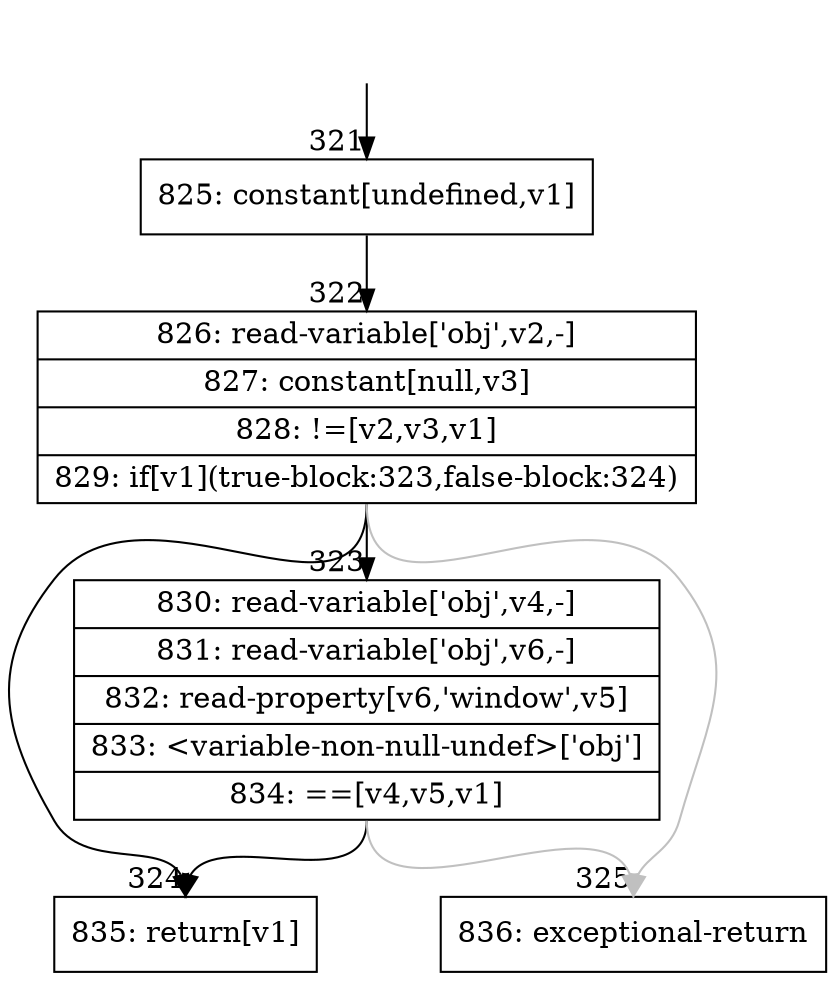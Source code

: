 digraph {
rankdir="TD"
BB_entry26[shape=none,label=""];
BB_entry26 -> BB321 [tailport=s, headport=n, headlabel="    321"]
BB321 [shape=record label="{825: constant[undefined,v1]}" ] 
BB321 -> BB322 [tailport=s, headport=n, headlabel="      322"]
BB322 [shape=record label="{826: read-variable['obj',v2,-]|827: constant[null,v3]|828: !=[v2,v3,v1]|829: if[v1](true-block:323,false-block:324)}" ] 
BB322 -> BB324 [tailport=s, headport=n, headlabel="      324"]
BB322 -> BB323 [tailport=s, headport=n, headlabel="      323"]
BB322 -> BB325 [tailport=s, headport=n, color=gray, headlabel="      325"]
BB323 [shape=record label="{830: read-variable['obj',v4,-]|831: read-variable['obj',v6,-]|832: read-property[v6,'window',v5]|833: \<variable-non-null-undef\>['obj']|834: ==[v4,v5,v1]}" ] 
BB323 -> BB324 [tailport=s, headport=n]
BB323 -> BB325 [tailport=s, headport=n, color=gray]
BB324 [shape=record label="{835: return[v1]}" ] 
BB325 [shape=record label="{836: exceptional-return}" ] 
//#$~ 453
}
